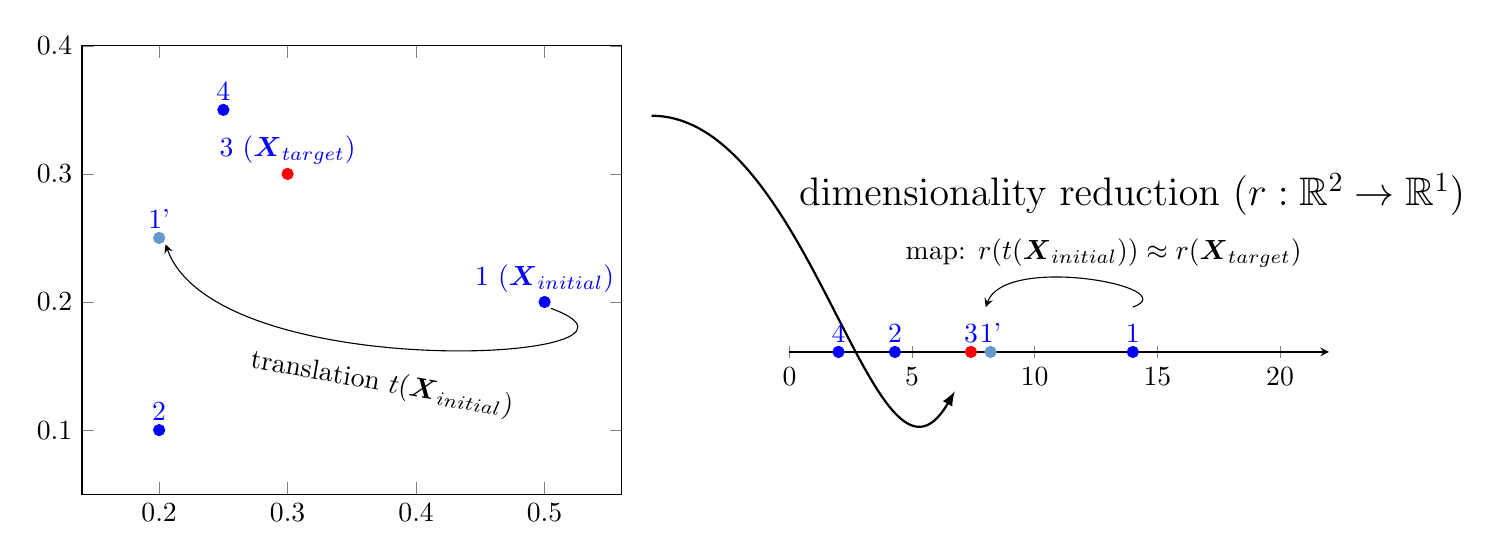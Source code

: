 \begin{tikzpicture}
  \definecolor{oblue}{rgb}{0.4, 0.6, 0.8}

  \begin{axis}[
    enlargelimits=0.2,
  ]

    \addplot+[
      scatter/classes={a={blue}, b={red}, c={oblue}},
      scatter,
      mark=*,
      only marks,scatter src=explicit symbolic,nodes near coords*={\Label},
      visualization depends on={value \thisrow{label} \as \Label}
    ]
    table[meta=class]
    {
      x y class label
      0.5 0.2 a {1 ($\boldsymbol{X}_{initial}$)} 
      0.2 0.1 a 2
      0.3 0.3 b {3 ($\boldsymbol{X}_{target}$)}
      0.25 0.35 a 4
      0.2 0.25 c 1'
    };
     
    \draw[red,->,>=stealth,black] (axis cs:0.505,0.195) to[out=-20,in=-70] (axis cs:0.205,0.245);
    \node [label={[label distance=1cm, rotate=-10]40:translation $t(\boldsymbol{X}_{initial})$}] {};
  \end{axis}
\end{tikzpicture}
\begin{tikzpicture}
  \definecolor{oblue}{rgb}{0.4, 0.6, 0.8}
  \node [anchor=west] (note) at (0,2) {\Large dimensionality reduction ($r: \mathbb{R}^2 \to \mathbb{R}^1 $)};
  \node [anchor=west] (graph) at (-2,3) {};
  \draw [-latex, thick, black] (graph) to[out=0, in=-120] (2.1,-0.5);
  
  \begin{axis}[
    xmin=0, xmax=22,
    axis x line=bottom,
    hide y axis,    
    ymin=0, ymax=5
  ]

    \addplot+[
      scatter/classes={a={blue}, b={red}, c={oblue}},
      scatter,
      mark=*,
      only marks,
      scatter src=explicit symbolic,nodes near coords*={\Label},
      visualization depends on={value \thisrow{label} \as \Label}
    ]
    table[meta=class]
    {
      x y class label
      2 0 a 4
      4.3 0 a 2
      7.4 0 b 3
      8.2 0 c 1'
      14 0 a 1
    }; 

    \draw[red,->,>=stealth,black] (axis cs:14,0.5) to[out=20,in=70] (axis cs:8,0.5);
    \node [label={[label distance=1.5cm]35:map: $r(t(\boldsymbol{X}_{initial})) \approx r(\boldsymbol{X}_{target})$}] {};
  \end{axis}
\end{tikzpicture}
